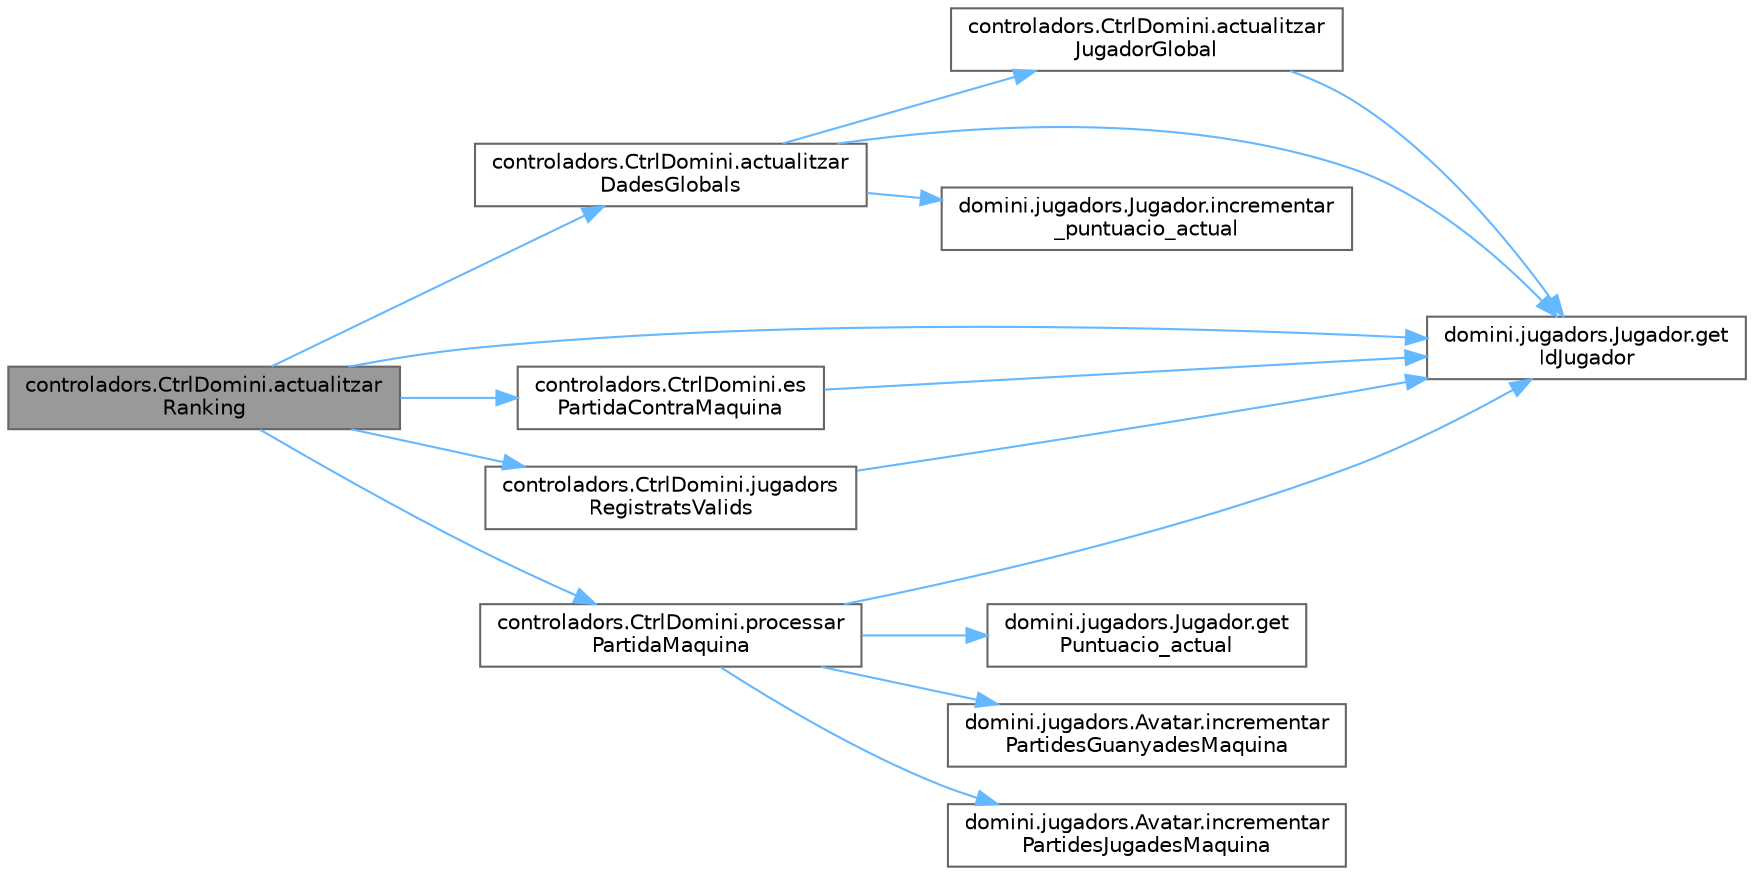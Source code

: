 digraph "controladors.CtrlDomini.actualitzarRanking"
{
 // INTERACTIVE_SVG=YES
 // LATEX_PDF_SIZE
  bgcolor="transparent";
  edge [fontname=Helvetica,fontsize=10,labelfontname=Helvetica,labelfontsize=10];
  node [fontname=Helvetica,fontsize=10,shape=box,height=0.2,width=0.4];
  rankdir="LR";
  Node1 [id="Node000001",label="controladors.CtrlDomini.actualitzar\lRanking",height=0.2,width=0.4,color="gray40", fillcolor="grey60", style="filled", fontcolor="black",tooltip="Actualitza el rànquing després d'una partida."];
  Node1 -> Node2 [id="edge1_Node000001_Node000002",color="steelblue1",style="solid",tooltip=" "];
  Node2 [id="Node000002",label="controladors.CtrlDomini.actualitzar\lDadesGlobals",height=0.2,width=0.4,color="grey40", fillcolor="white", style="filled",URL="$classcontroladors_1_1_ctrl_domini.html#a9b8102ac23ea03ea525c42517a8dbbbc",tooltip="Actualitza les dades globals dels jugadors després d'una partida."];
  Node2 -> Node3 [id="edge2_Node000002_Node000003",color="steelblue1",style="solid",tooltip=" "];
  Node3 [id="Node000003",label="controladors.CtrlDomini.actualitzar\lJugadorGlobal",height=0.2,width=0.4,color="grey40", fillcolor="white", style="filled",URL="$classcontroladors_1_1_ctrl_domini.html#a96336985c6a802beb79a7a9a9f82b3d4",tooltip="Actualitza les dades globals d'un jugador."];
  Node3 -> Node4 [id="edge3_Node000003_Node000004",color="steelblue1",style="solid",tooltip=" "];
  Node4 [id="Node000004",label="domini.jugadors.Jugador.get\lIdJugador",height=0.2,width=0.4,color="grey40", fillcolor="white", style="filled",URL="$classdomini_1_1jugadors_1_1_jugador.html#afa999de0f50bb1671ac42dbe31388b01",tooltip="Retorna l'identificador del jugador."];
  Node2 -> Node4 [id="edge4_Node000002_Node000004",color="steelblue1",style="solid",tooltip=" "];
  Node2 -> Node5 [id="edge5_Node000002_Node000005",color="steelblue1",style="solid",tooltip=" "];
  Node5 [id="Node000005",label="domini.jugadors.Jugador.incrementar\l_puntuacio_actual",height=0.2,width=0.4,color="grey40", fillcolor="white", style="filled",URL="$classdomini_1_1jugadors_1_1_jugador.html#ac035aeae1fdd82b932fe2c717ae9b3d5",tooltip="Afegeix punts a la puntuació actual del jugador."];
  Node1 -> Node6 [id="edge6_Node000001_Node000006",color="steelblue1",style="solid",tooltip=" "];
  Node6 [id="Node000006",label="controladors.CtrlDomini.es\lPartidaContraMaquina",height=0.2,width=0.4,color="grey40", fillcolor="white", style="filled",URL="$classcontroladors_1_1_ctrl_domini.html#aac72588aa6810f2eb705116646a3a40b",tooltip="Comprova si la partida és contra la màquina."];
  Node6 -> Node4 [id="edge7_Node000006_Node000004",color="steelblue1",style="solid",tooltip=" "];
  Node1 -> Node4 [id="edge8_Node000001_Node000004",color="steelblue1",style="solid",tooltip=" "];
  Node1 -> Node7 [id="edge9_Node000001_Node000007",color="steelblue1",style="solid",tooltip=" "];
  Node7 [id="Node000007",label="controladors.CtrlDomini.jugadors\lRegistratsValids",height=0.2,width=0.4,color="grey40", fillcolor="white", style="filled",URL="$classcontroladors_1_1_ctrl_domini.html#aa3baef8745a51c1b1f73035104f72446",tooltip="Comprova que els jugadors registrats siguin valids."];
  Node7 -> Node4 [id="edge10_Node000007_Node000004",color="steelblue1",style="solid",tooltip=" "];
  Node1 -> Node8 [id="edge11_Node000001_Node000008",color="steelblue1",style="solid",tooltip=" "];
  Node8 [id="Node000008",label="controladors.CtrlDomini.processar\lPartidaMaquina",height=0.2,width=0.4,color="grey40", fillcolor="white", style="filled",URL="$classcontroladors_1_1_ctrl_domini.html#a635aeffb46f12e2188110476c797a038",tooltip="Processa els resultats d'una partida contra la màquina."];
  Node8 -> Node4 [id="edge12_Node000008_Node000004",color="steelblue1",style="solid",tooltip=" "];
  Node8 -> Node9 [id="edge13_Node000008_Node000009",color="steelblue1",style="solid",tooltip=" "];
  Node9 [id="Node000009",label="domini.jugadors.Jugador.get\lPuntuacio_actual",height=0.2,width=0.4,color="grey40", fillcolor="white", style="filled",URL="$classdomini_1_1jugadors_1_1_jugador.html#af5b78b5a60aa1845f6665113225281da",tooltip="Retorna la puntuació actual del jugador."];
  Node8 -> Node10 [id="edge14_Node000008_Node000010",color="steelblue1",style="solid",tooltip=" "];
  Node10 [id="Node000010",label="domini.jugadors.Avatar.incrementar\lPartidesGuanyadesMaquina",height=0.2,width=0.4,color="grey40", fillcolor="white", style="filled",URL="$classdomini_1_1jugadors_1_1_avatar.html#aae510bc2635d40405e60a218b1b7c097",tooltip="Incrementa el nombre de partides guanyades contra la màquina."];
  Node8 -> Node11 [id="edge15_Node000008_Node000011",color="steelblue1",style="solid",tooltip=" "];
  Node11 [id="Node000011",label="domini.jugadors.Avatar.incrementar\lPartidesJugadesMaquina",height=0.2,width=0.4,color="grey40", fillcolor="white", style="filled",URL="$classdomini_1_1jugadors_1_1_avatar.html#a11001791e000608d3ae4e7698bfd3b72",tooltip="Incrementa el nombre de partides jugades contra la màquina."];
}

